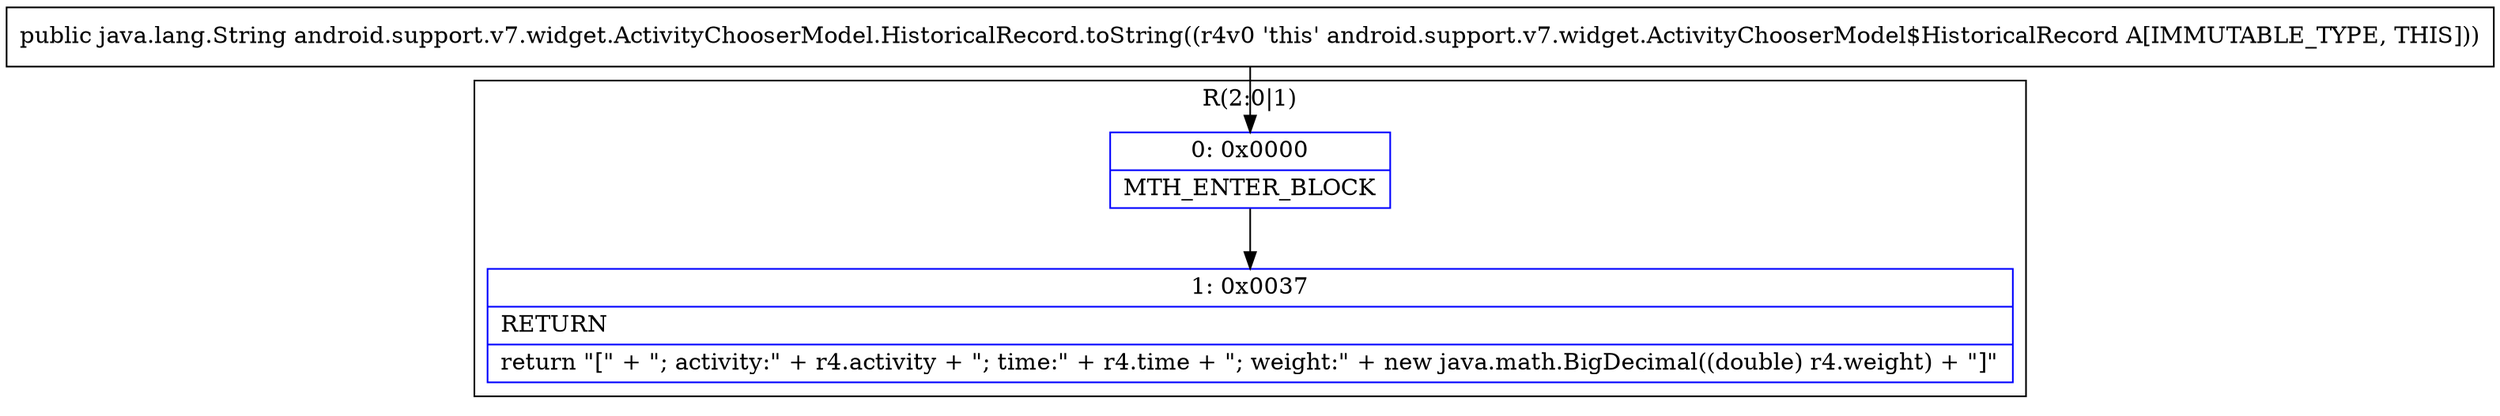 digraph "CFG forandroid.support.v7.widget.ActivityChooserModel.HistoricalRecord.toString()Ljava\/lang\/String;" {
subgraph cluster_Region_81228798 {
label = "R(2:0|1)";
node [shape=record,color=blue];
Node_0 [shape=record,label="{0\:\ 0x0000|MTH_ENTER_BLOCK\l}"];
Node_1 [shape=record,label="{1\:\ 0x0037|RETURN\l|return \"[\" + \"; activity:\" + r4.activity + \"; time:\" + r4.time + \"; weight:\" + new java.math.BigDecimal((double) r4.weight) + \"]\"\l}"];
}
MethodNode[shape=record,label="{public java.lang.String android.support.v7.widget.ActivityChooserModel.HistoricalRecord.toString((r4v0 'this' android.support.v7.widget.ActivityChooserModel$HistoricalRecord A[IMMUTABLE_TYPE, THIS])) }"];
MethodNode -> Node_0;
Node_0 -> Node_1;
}

